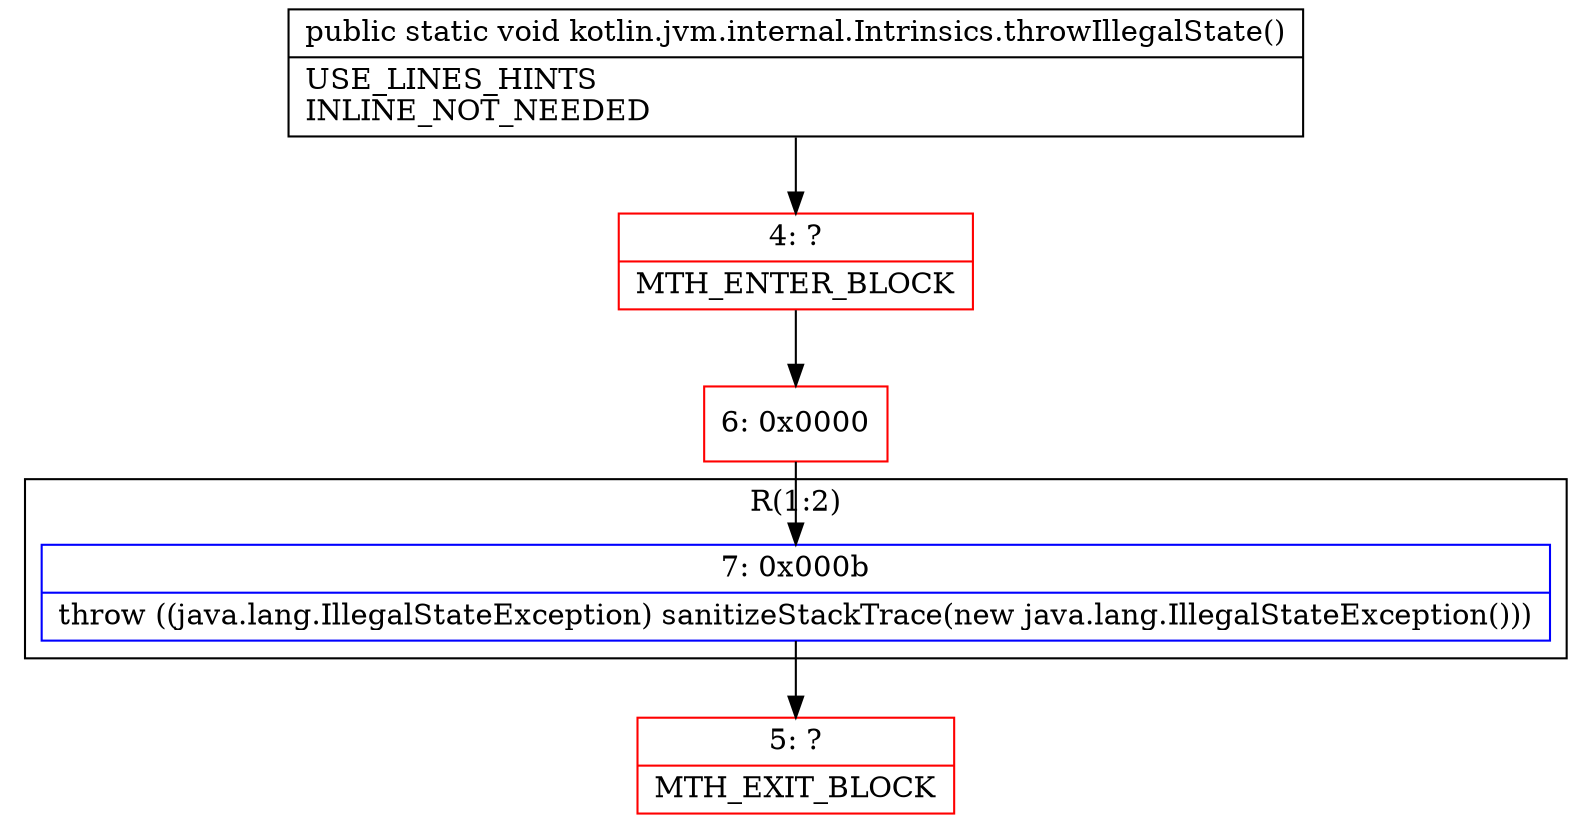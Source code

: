 digraph "CFG forkotlin.jvm.internal.Intrinsics.throwIllegalState()V" {
subgraph cluster_Region_1461978294 {
label = "R(1:2)";
node [shape=record,color=blue];
Node_7 [shape=record,label="{7\:\ 0x000b|throw ((java.lang.IllegalStateException) sanitizeStackTrace(new java.lang.IllegalStateException()))\l}"];
}
Node_4 [shape=record,color=red,label="{4\:\ ?|MTH_ENTER_BLOCK\l}"];
Node_6 [shape=record,color=red,label="{6\:\ 0x0000}"];
Node_5 [shape=record,color=red,label="{5\:\ ?|MTH_EXIT_BLOCK\l}"];
MethodNode[shape=record,label="{public static void kotlin.jvm.internal.Intrinsics.throwIllegalState()  | USE_LINES_HINTS\lINLINE_NOT_NEEDED\l}"];
MethodNode -> Node_4;Node_7 -> Node_5;
Node_4 -> Node_6;
Node_6 -> Node_7;
}


